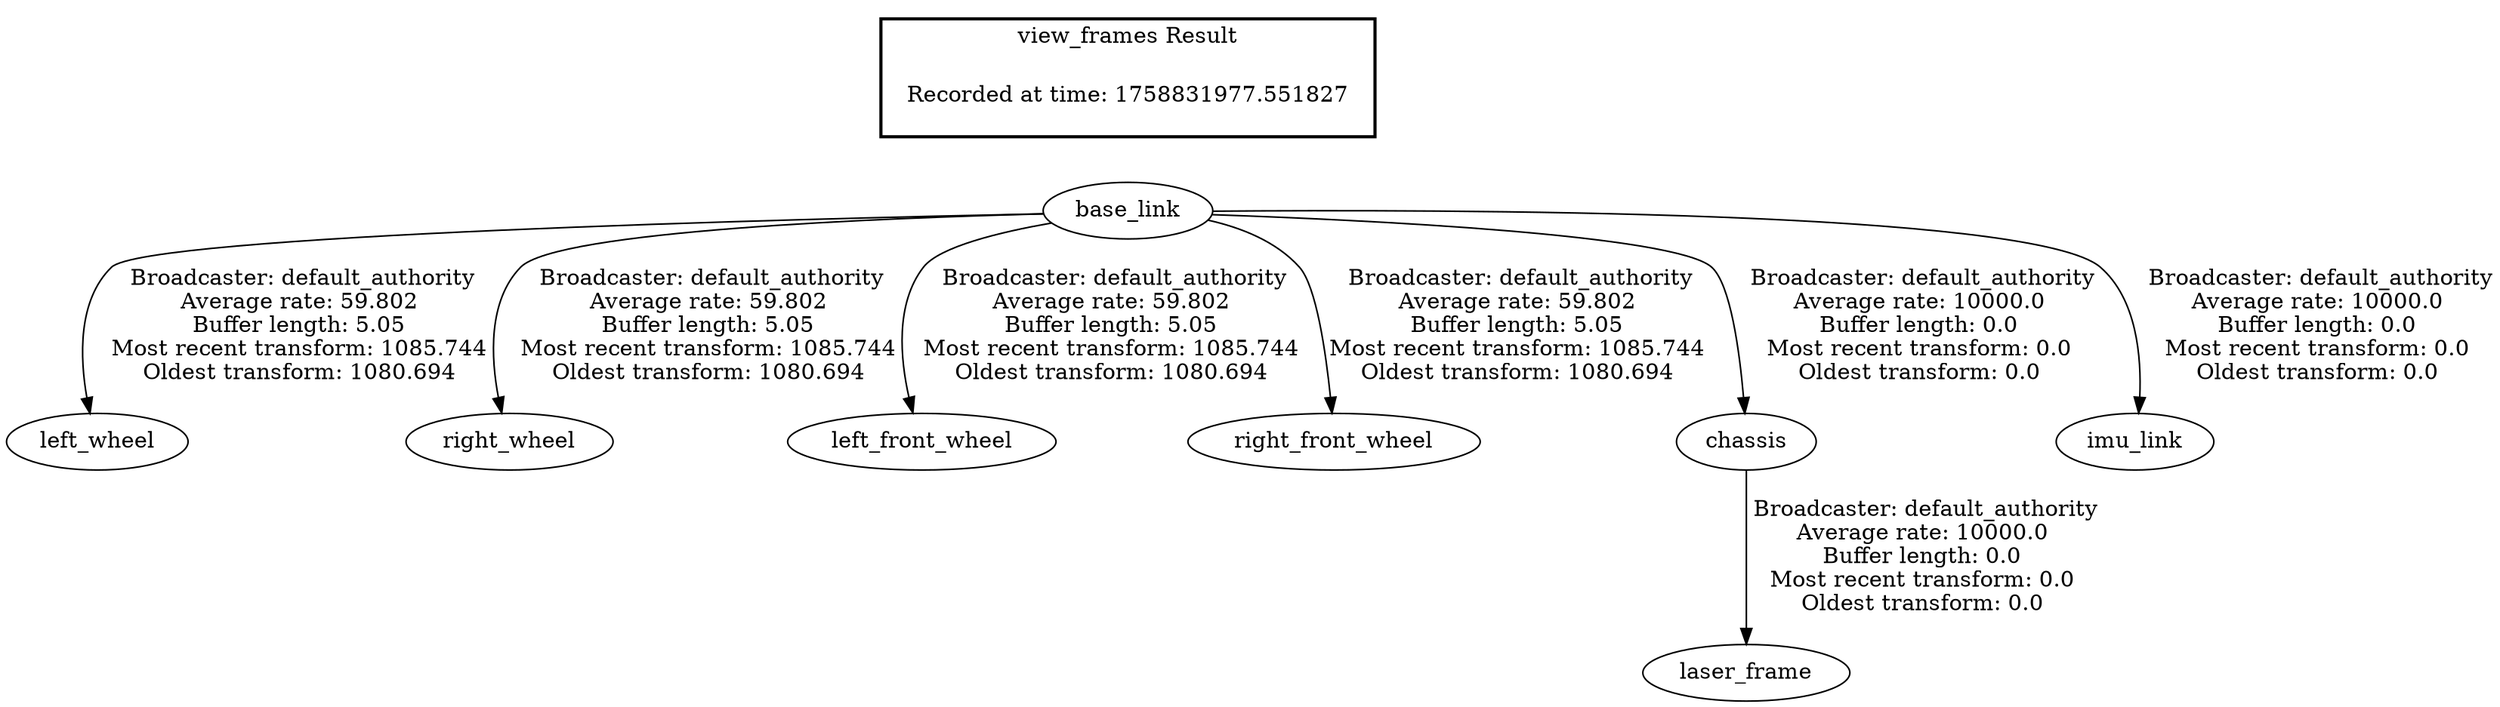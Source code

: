 digraph G {
"base_link" -> "left_wheel"[label=" Broadcaster: default_authority\nAverage rate: 59.802\nBuffer length: 5.05\nMost recent transform: 1085.744\nOldest transform: 1080.694\n"];
"base_link" -> "right_wheel"[label=" Broadcaster: default_authority\nAverage rate: 59.802\nBuffer length: 5.05\nMost recent transform: 1085.744\nOldest transform: 1080.694\n"];
"base_link" -> "left_front_wheel"[label=" Broadcaster: default_authority\nAverage rate: 59.802\nBuffer length: 5.05\nMost recent transform: 1085.744\nOldest transform: 1080.694\n"];
"base_link" -> "right_front_wheel"[label=" Broadcaster: default_authority\nAverage rate: 59.802\nBuffer length: 5.05\nMost recent transform: 1085.744\nOldest transform: 1080.694\n"];
"base_link" -> "chassis"[label=" Broadcaster: default_authority\nAverage rate: 10000.0\nBuffer length: 0.0\nMost recent transform: 0.0\nOldest transform: 0.0\n"];
"base_link" -> "imu_link"[label=" Broadcaster: default_authority\nAverage rate: 10000.0\nBuffer length: 0.0\nMost recent transform: 0.0\nOldest transform: 0.0\n"];
"chassis" -> "laser_frame"[label=" Broadcaster: default_authority\nAverage rate: 10000.0\nBuffer length: 0.0\nMost recent transform: 0.0\nOldest transform: 0.0\n"];
edge [style=invis];
 subgraph cluster_legend { style=bold; color=black; label ="view_frames Result";
"Recorded at time: 1758831977.551827"[ shape=plaintext ] ;
}->"base_link";
}